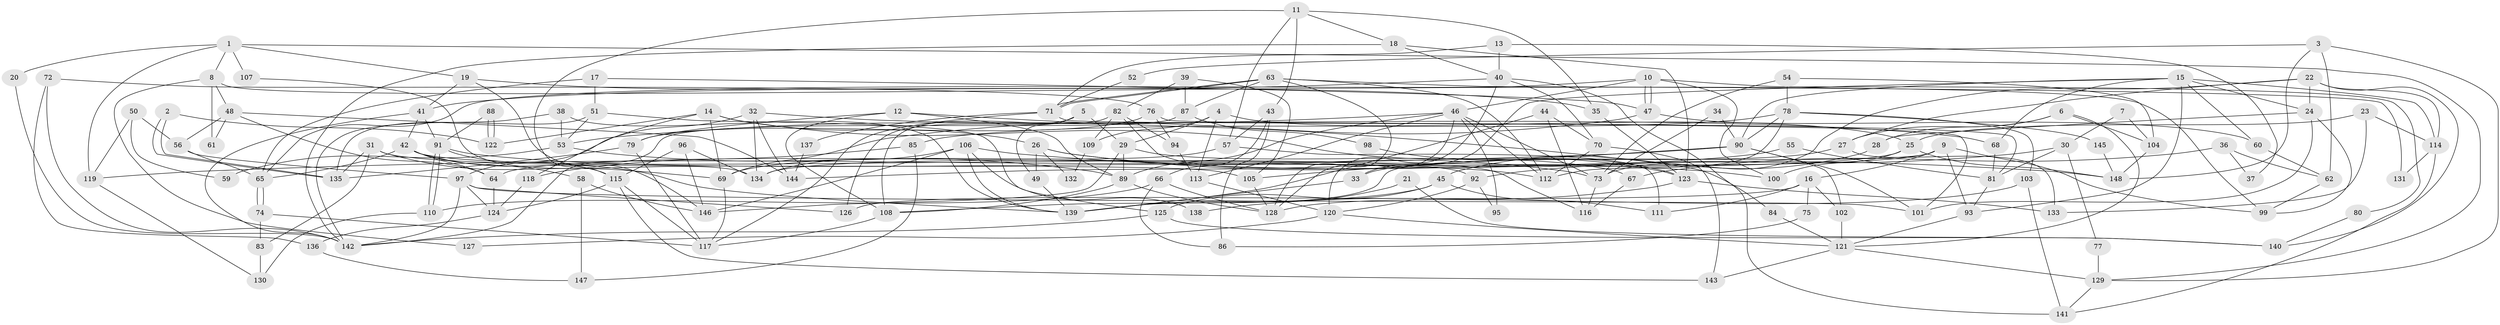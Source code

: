 // coarse degree distribution, {8: 0.10309278350515463, 2: 0.10309278350515463, 4: 0.15463917525773196, 6: 0.1134020618556701, 7: 0.09278350515463918, 3: 0.25773195876288657, 5: 0.1134020618556701, 9: 0.030927835051546393, 11: 0.020618556701030927, 10: 0.010309278350515464}
// Generated by graph-tools (version 1.1) at 2025/41/03/06/25 10:41:59]
// undirected, 148 vertices, 296 edges
graph export_dot {
graph [start="1"]
  node [color=gray90,style=filled];
  1;
  2;
  3;
  4;
  5;
  6;
  7;
  8;
  9;
  10;
  11;
  12;
  13;
  14;
  15;
  16;
  17;
  18;
  19;
  20;
  21;
  22;
  23;
  24;
  25;
  26;
  27;
  28;
  29;
  30;
  31;
  32;
  33;
  34;
  35;
  36;
  37;
  38;
  39;
  40;
  41;
  42;
  43;
  44;
  45;
  46;
  47;
  48;
  49;
  50;
  51;
  52;
  53;
  54;
  55;
  56;
  57;
  58;
  59;
  60;
  61;
  62;
  63;
  64;
  65;
  66;
  67;
  68;
  69;
  70;
  71;
  72;
  73;
  74;
  75;
  76;
  77;
  78;
  79;
  80;
  81;
  82;
  83;
  84;
  85;
  86;
  87;
  88;
  89;
  90;
  91;
  92;
  93;
  94;
  95;
  96;
  97;
  98;
  99;
  100;
  101;
  102;
  103;
  104;
  105;
  106;
  107;
  108;
  109;
  110;
  111;
  112;
  113;
  114;
  115;
  116;
  117;
  118;
  119;
  120;
  121;
  122;
  123;
  124;
  125;
  126;
  127;
  128;
  129;
  130;
  131;
  132;
  133;
  134;
  135;
  136;
  137;
  138;
  139;
  140;
  141;
  142;
  143;
  144;
  145;
  146;
  147;
  148;
  1 -- 19;
  1 -- 8;
  1 -- 20;
  1 -- 107;
  1 -- 119;
  1 -- 129;
  2 -- 122;
  2 -- 135;
  2 -- 135;
  3 -- 129;
  3 -- 62;
  3 -- 52;
  3 -- 148;
  4 -- 113;
  4 -- 25;
  4 -- 29;
  4 -- 109;
  5 -- 49;
  5 -- 29;
  5 -- 126;
  6 -- 27;
  6 -- 104;
  6 -- 28;
  6 -- 121;
  7 -- 104;
  7 -- 30;
  8 -- 99;
  8 -- 48;
  8 -- 61;
  8 -- 127;
  9 -- 139;
  9 -- 93;
  9 -- 16;
  9 -- 99;
  9 -- 134;
  10 -- 47;
  10 -- 47;
  10 -- 46;
  10 -- 65;
  10 -- 80;
  10 -- 100;
  11 -- 18;
  11 -- 115;
  11 -- 35;
  11 -- 43;
  11 -- 57;
  12 -- 89;
  12 -- 108;
  12 -- 79;
  12 -- 84;
  13 -- 71;
  13 -- 40;
  13 -- 37;
  14 -- 69;
  14 -- 123;
  14 -- 26;
  14 -- 118;
  14 -- 122;
  15 -- 90;
  15 -- 114;
  15 -- 24;
  15 -- 33;
  15 -- 60;
  15 -- 68;
  15 -- 93;
  16 -- 126;
  16 -- 75;
  16 -- 102;
  16 -- 111;
  17 -- 65;
  17 -- 47;
  17 -- 51;
  18 -- 40;
  18 -- 142;
  18 -- 123;
  19 -- 41;
  19 -- 146;
  19 -- 35;
  20 -- 142;
  21 -- 139;
  21 -- 140;
  22 -- 27;
  22 -- 24;
  22 -- 73;
  22 -- 114;
  22 -- 140;
  23 -- 25;
  23 -- 114;
  23 -- 133;
  24 -- 28;
  24 -- 99;
  24 -- 101;
  25 -- 148;
  25 -- 100;
  25 -- 64;
  26 -- 73;
  26 -- 49;
  26 -- 100;
  26 -- 132;
  27 -- 133;
  27 -- 33;
  28 -- 45;
  29 -- 89;
  29 -- 67;
  29 -- 146;
  30 -- 92;
  30 -- 81;
  30 -- 77;
  31 -- 135;
  31 -- 69;
  31 -- 83;
  31 -- 105;
  32 -- 97;
  32 -- 134;
  32 -- 68;
  32 -- 144;
  33 -- 139;
  34 -- 90;
  34 -- 73;
  35 -- 123;
  36 -- 67;
  36 -- 62;
  36 -- 37;
  38 -- 53;
  38 -- 142;
  38 -- 139;
  39 -- 87;
  39 -- 82;
  39 -- 105;
  40 -- 41;
  40 -- 70;
  40 -- 120;
  40 -- 141;
  41 -- 91;
  41 -- 42;
  41 -- 142;
  42 -- 65;
  42 -- 64;
  42 -- 58;
  42 -- 92;
  42 -- 139;
  43 -- 57;
  43 -- 66;
  43 -- 86;
  44 -- 139;
  44 -- 70;
  44 -- 116;
  45 -- 108;
  45 -- 125;
  45 -- 111;
  46 -- 112;
  46 -- 89;
  46 -- 53;
  46 -- 73;
  46 -- 95;
  46 -- 113;
  46 -- 128;
  47 -- 69;
  47 -- 60;
  48 -- 64;
  48 -- 56;
  48 -- 61;
  48 -- 144;
  49 -- 139;
  50 -- 56;
  50 -- 119;
  50 -- 59;
  51 -- 135;
  51 -- 53;
  51 -- 125;
  52 -- 71;
  53 -- 59;
  53 -- 89;
  54 -- 78;
  54 -- 73;
  54 -- 104;
  55 -- 144;
  55 -- 81;
  56 -- 65;
  56 -- 97;
  57 -- 111;
  57 -- 69;
  58 -- 146;
  58 -- 147;
  60 -- 62;
  62 -- 99;
  63 -- 128;
  63 -- 71;
  63 -- 71;
  63 -- 87;
  63 -- 112;
  63 -- 131;
  64 -- 124;
  65 -- 74;
  65 -- 74;
  66 -- 128;
  66 -- 86;
  66 -- 110;
  67 -- 116;
  68 -- 81;
  69 -- 117;
  70 -- 112;
  70 -- 143;
  71 -- 117;
  71 -- 101;
  71 -- 137;
  72 -- 76;
  72 -- 142;
  72 -- 136;
  73 -- 116;
  74 -- 83;
  74 -- 117;
  75 -- 86;
  76 -- 81;
  76 -- 79;
  76 -- 94;
  77 -- 129;
  78 -- 90;
  78 -- 103;
  78 -- 85;
  78 -- 112;
  78 -- 145;
  79 -- 117;
  79 -- 135;
  80 -- 140;
  81 -- 93;
  82 -- 94;
  82 -- 116;
  82 -- 108;
  82 -- 109;
  83 -- 130;
  84 -- 121;
  85 -- 147;
  85 -- 118;
  87 -- 142;
  87 -- 98;
  88 -- 122;
  88 -- 122;
  88 -- 91;
  89 -- 128;
  89 -- 108;
  90 -- 105;
  90 -- 101;
  90 -- 102;
  90 -- 119;
  91 -- 110;
  91 -- 110;
  91 -- 112;
  91 -- 115;
  92 -- 120;
  92 -- 95;
  93 -- 121;
  94 -- 113;
  96 -- 146;
  96 -- 115;
  96 -- 134;
  97 -- 124;
  97 -- 101;
  97 -- 126;
  97 -- 142;
  98 -- 123;
  102 -- 121;
  103 -- 141;
  103 -- 128;
  104 -- 148;
  105 -- 128;
  106 -- 134;
  106 -- 139;
  106 -- 138;
  106 -- 146;
  106 -- 148;
  107 -- 134;
  108 -- 117;
  109 -- 132;
  110 -- 130;
  113 -- 120;
  114 -- 141;
  114 -- 131;
  115 -- 117;
  115 -- 124;
  115 -- 143;
  118 -- 124;
  119 -- 130;
  120 -- 121;
  120 -- 127;
  121 -- 129;
  121 -- 143;
  123 -- 133;
  123 -- 138;
  124 -- 136;
  125 -- 142;
  125 -- 140;
  129 -- 141;
  136 -- 147;
  137 -- 144;
  145 -- 148;
}

